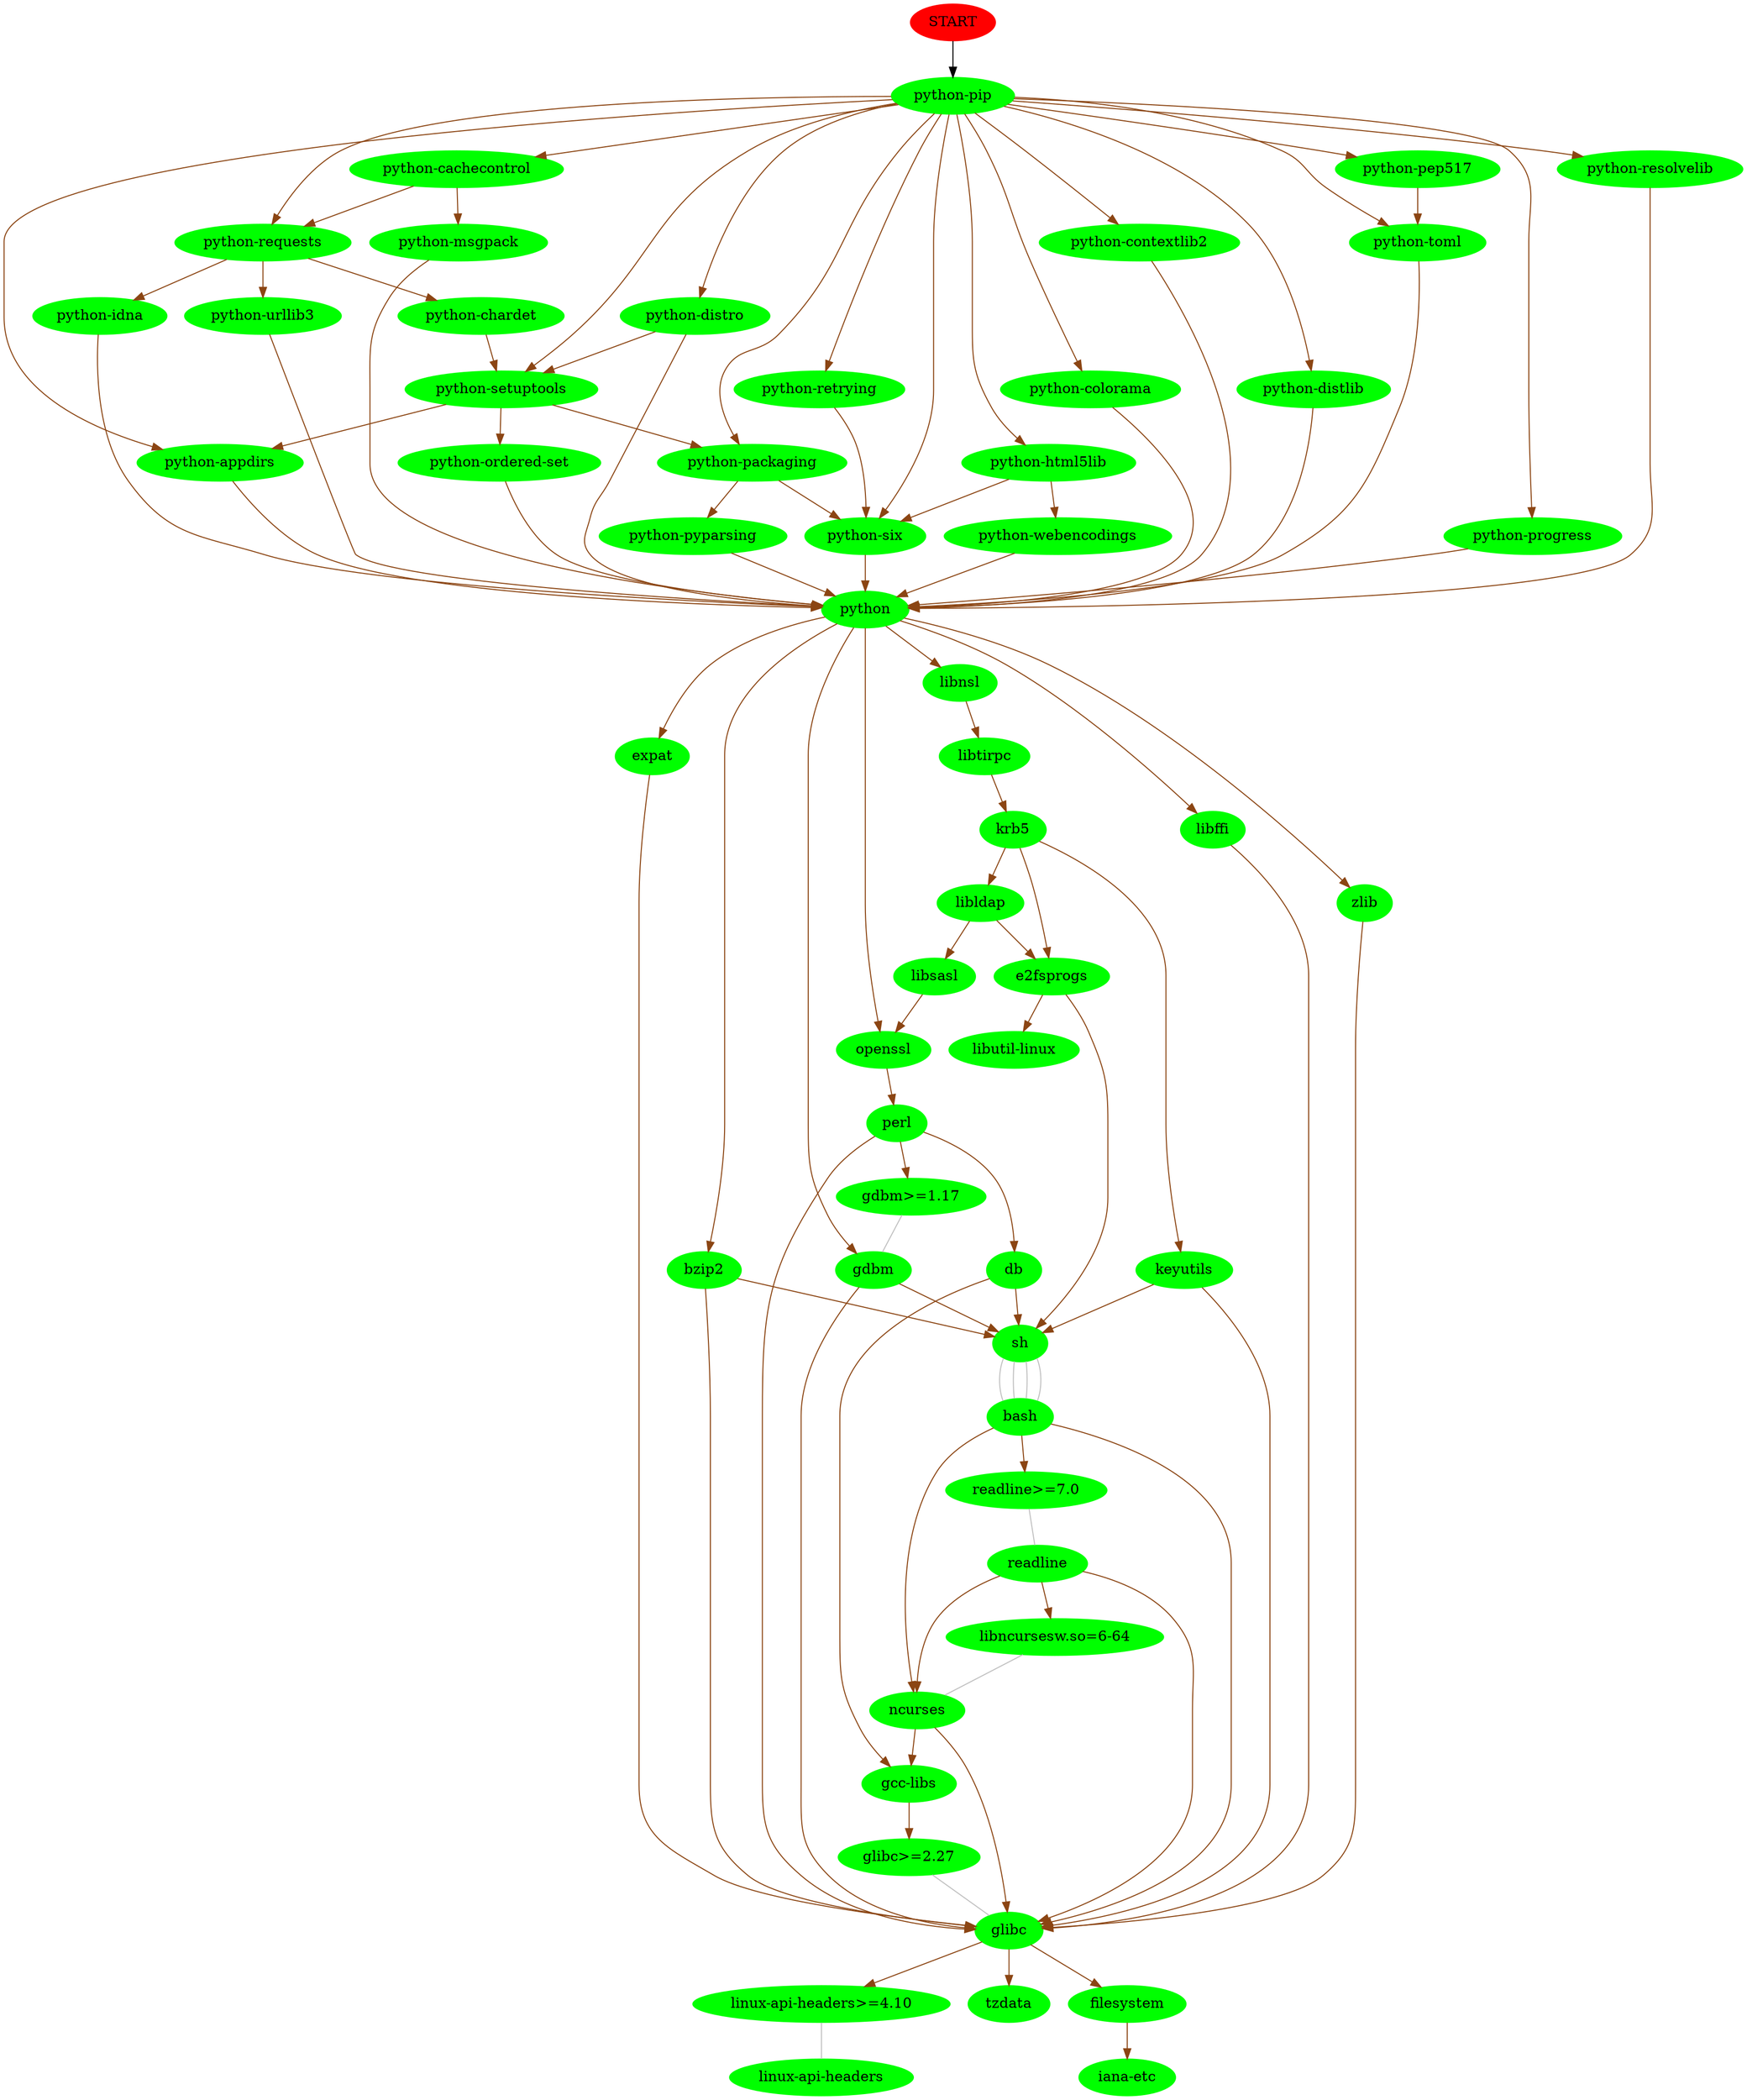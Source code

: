 digraph G { START [color=red, style=filled];
node [style=filled, color=green];
 "START" -> "python-pip";
"python-pip" -> "python-appdirs" [color=chocolate4];
"python-appdirs" -> "python" [color=chocolate4];
"python" -> "expat" [color=chocolate4];
"expat" -> "glibc" [color=chocolate4];
"glibc" -> "linux-api-headers>=4.10" [color=chocolate4];
"linux-api-headers>=4.10" -> "linux-api-headers" [arrowhead=none, color=grey];
"glibc" -> "tzdata" [color=chocolate4];
"glibc" -> "filesystem" [color=chocolate4];
"filesystem" -> "iana-etc" [color=chocolate4];
"python" -> "bzip2" [color=chocolate4];
"bzip2" -> "glibc" [color=chocolate4];
"bzip2" -> "sh" [color=chocolate4];
"sh" -> "bash" [arrowhead=none, color=grey];
"bash" -> "readline>=7.0" [color=chocolate4];
"readline>=7.0" -> "readline" [arrowhead=none, color=grey];
"readline" -> "glibc" [color=chocolate4];
"readline" -> "ncurses" [color=chocolate4];
"ncurses" -> "glibc" [color=chocolate4];
"ncurses" -> "gcc-libs" [color=chocolate4];
"gcc-libs" -> "glibc>=2.27" [color=chocolate4];
"glibc>=2.27" -> "glibc" [arrowhead=none, color=grey];
"readline" -> "libncursesw.so=6-64" [color=chocolate4];
"libncursesw.so=6-64" -> "ncurses" [arrowhead=none, color=grey];
"bash" -> "glibc" [color=chocolate4];
"bash" -> "ncurses" [color=chocolate4];
"python" -> "gdbm" [color=chocolate4];
"gdbm" -> "glibc" [color=chocolate4];
"gdbm" -> "sh" [color=chocolate4];
"python" -> "openssl" [color=chocolate4];
"openssl" -> "perl" [color=chocolate4];
"perl" -> "gdbm>=1.17" [color=chocolate4];
"gdbm>=1.17" -> "gdbm" [arrowhead=none, color=grey];
"perl" -> "db" [color=chocolate4];
"db" -> "gcc-libs" [color=chocolate4];
"db" -> "sh" [color=chocolate4];
"sh" -> "bash" [arrowhead=none, color=grey];
"perl" -> "glibc" [color=chocolate4];
"python" -> "libffi" [color=chocolate4];
"libffi" -> "glibc" [color=chocolate4];
"python" -> "zlib" [color=chocolate4];
"zlib" -> "glibc" [color=chocolate4];
"python" -> "libnsl" [color=chocolate4];
"libnsl" -> "libtirpc" [color=chocolate4];
"libtirpc" -> "krb5" [color=chocolate4];
"krb5" -> "e2fsprogs" [color=chocolate4];
"e2fsprogs" -> "sh" [color=chocolate4];
"sh" -> "bash" [arrowhead=none, color=grey];
"e2fsprogs" -> "libutil-linux" [color=chocolate4];
"krb5" -> "libldap" [color=chocolate4];
"libldap" -> "libsasl" [color=chocolate4];
"libsasl" -> "openssl" [color=chocolate4];
"libldap" -> "e2fsprogs" [color=chocolate4];
"krb5" -> "keyutils" [color=chocolate4];
"keyutils" -> "glibc" [color=chocolate4];
"keyutils" -> "sh" [color=chocolate4];
"sh" -> "bash" [arrowhead=none, color=grey];
"python-pip" -> "python-cachecontrol" [color=chocolate4];
"python-cachecontrol" -> "python-msgpack" [color=chocolate4];
"python-msgpack" -> "python" [color=chocolate4];
"python-cachecontrol" -> "python-requests" [color=chocolate4];
"python-requests" -> "python-urllib3" [color=chocolate4];
"python-urllib3" -> "python" [color=chocolate4];
"python-requests" -> "python-chardet" [color=chocolate4];
"python-chardet" -> "python-setuptools" [color=chocolate4];
"python-setuptools" -> "python-appdirs" [color=chocolate4];
"python-setuptools" -> "python-packaging" [color=chocolate4];
"python-packaging" -> "python-pyparsing" [color=chocolate4];
"python-pyparsing" -> "python" [color=chocolate4];
"python-packaging" -> "python-six" [color=chocolate4];
"python-six" -> "python" [color=chocolate4];
"python-setuptools" -> "python-ordered-set" [color=chocolate4];
"python-ordered-set" -> "python" [color=chocolate4];
"python-requests" -> "python-idna" [color=chocolate4];
"python-idna" -> "python" [color=chocolate4];
"python-pip" -> "python-colorama" [color=chocolate4];
"python-colorama" -> "python" [color=chocolate4];
"python-pip" -> "python-contextlib2" [color=chocolate4];
"python-contextlib2" -> "python" [color=chocolate4];
"python-pip" -> "python-distlib" [color=chocolate4];
"python-distlib" -> "python" [color=chocolate4];
"python-pip" -> "python-distro" [color=chocolate4];
"python-distro" -> "python" [color=chocolate4];
"python-distro" -> "python-setuptools" [color=chocolate4];
"python-pip" -> "python-html5lib" [color=chocolate4];
"python-html5lib" -> "python-six" [color=chocolate4];
"python-html5lib" -> "python-webencodings" [color=chocolate4];
"python-webencodings" -> "python" [color=chocolate4];
"python-pip" -> "python-packaging" [color=chocolate4];
"python-pip" -> "python-pep517" [color=chocolate4];
"python-pep517" -> "python-toml" [color=chocolate4];
"python-toml" -> "python" [color=chocolate4];
"python-pip" -> "python-progress" [color=chocolate4];
"python-progress" -> "python" [color=chocolate4];
"python-pip" -> "python-requests" [color=chocolate4];
"python-pip" -> "python-retrying" [color=chocolate4];
"python-retrying" -> "python-six" [color=chocolate4];
"python-pip" -> "python-resolvelib" [color=chocolate4];
"python-resolvelib" -> "python" [color=chocolate4];
"python-pip" -> "python-setuptools" [color=chocolate4];
"python-pip" -> "python-six" [color=chocolate4];
"python-pip" -> "python-toml" [color=chocolate4];
}
